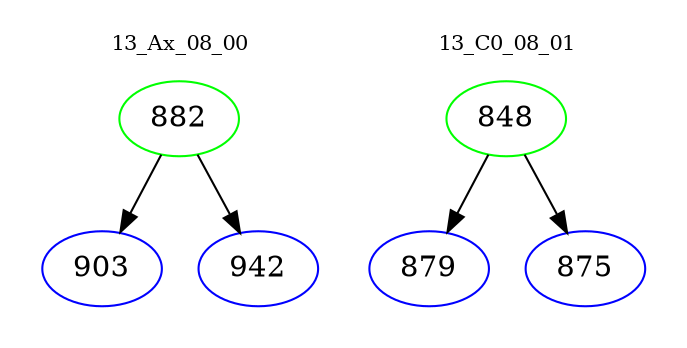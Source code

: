 digraph{
subgraph cluster_0 {
color = white
label = "13_Ax_08_00";
fontsize=10;
T0_882 [label="882", color="green"]
T0_882 -> T0_903 [color="black"]
T0_903 [label="903", color="blue"]
T0_882 -> T0_942 [color="black"]
T0_942 [label="942", color="blue"]
}
subgraph cluster_1 {
color = white
label = "13_C0_08_01";
fontsize=10;
T1_848 [label="848", color="green"]
T1_848 -> T1_879 [color="black"]
T1_879 [label="879", color="blue"]
T1_848 -> T1_875 [color="black"]
T1_875 [label="875", color="blue"]
}
}

